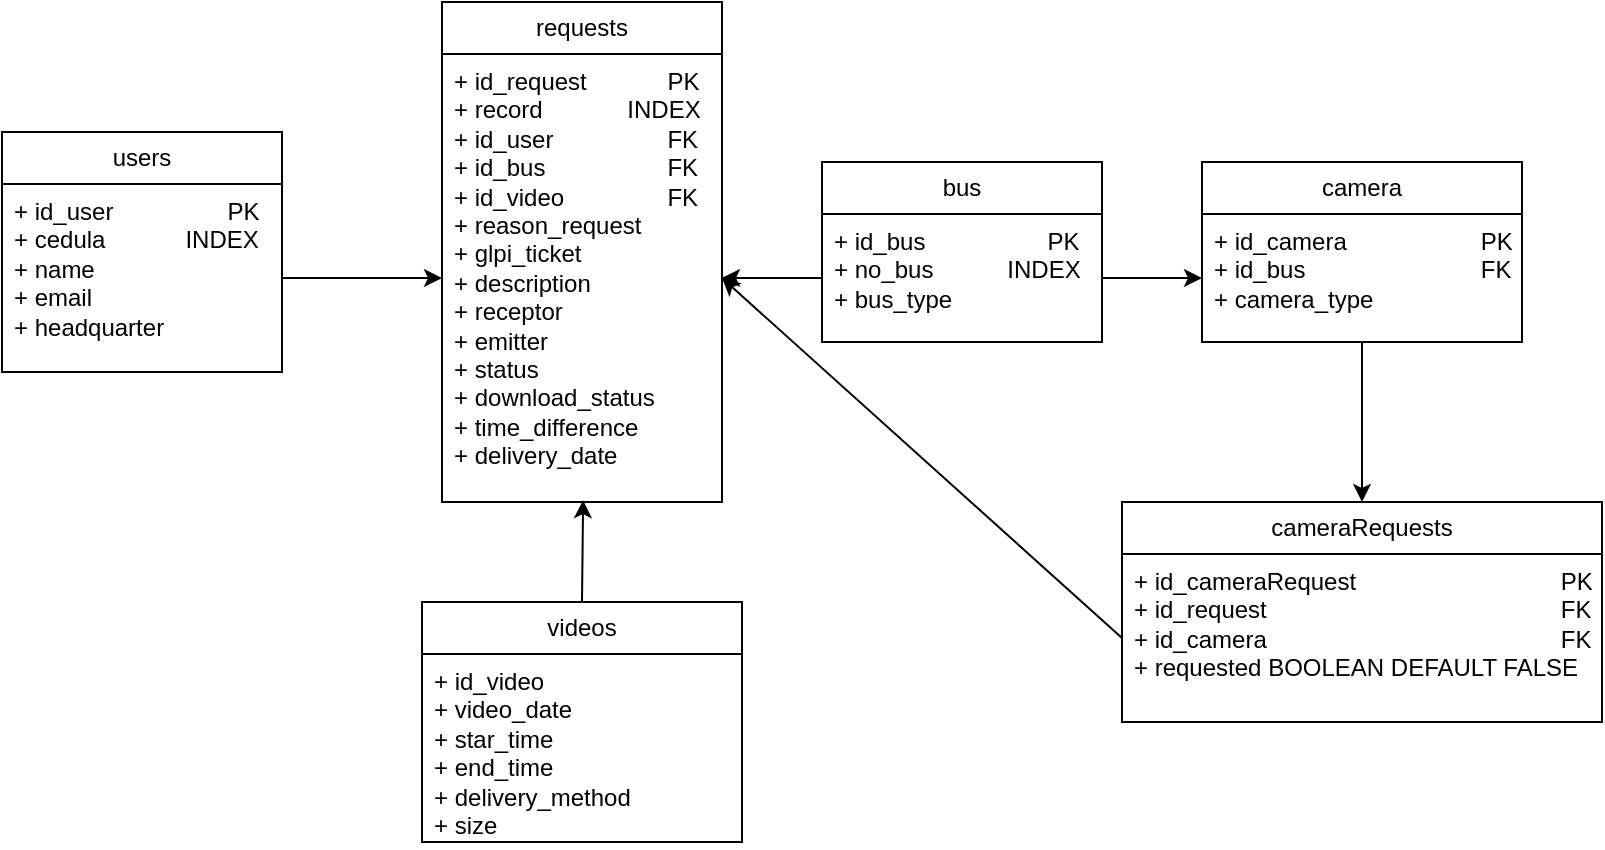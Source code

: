<mxfile version="24.7.6" pages="2">
  <diagram name="Página-1" id="bzmOz15OdiIKFPxjTbM2">
    <mxGraphModel dx="1643" dy="662" grid="1" gridSize="10" guides="1" tooltips="1" connect="1" arrows="1" fold="1" page="1" pageScale="1" pageWidth="827" pageHeight="1169" math="0" shadow="0">
      <root>
        <mxCell id="0" />
        <mxCell id="1" parent="0" />
        <mxCell id="CSMJHs-UybCk0gYDNLTq-1" value="users" style="swimlane;fontStyle=0;childLayout=stackLayout;horizontal=1;startSize=26;fillColor=none;horizontalStack=0;resizeParent=1;resizeParentMax=0;resizeLast=0;collapsible=1;marginBottom=0;whiteSpace=wrap;html=1;" parent="1" vertex="1">
          <mxGeometry x="170" y="65" width="140" height="120" as="geometry" />
        </mxCell>
        <mxCell id="CSMJHs-UybCk0gYDNLTq-2" value="+ id_user&lt;span style=&quot;white-space: pre;&quot;&gt;&#x9;&lt;/span&gt;&lt;span style=&quot;white-space: pre;&quot;&gt;&#x9;&lt;/span&gt;&lt;span style=&quot;white-space: pre;&quot;&gt;&#x9;&lt;/span&gt;PK&lt;div&gt;+ cedula&amp;nbsp; &amp;nbsp; &amp;nbsp; &amp;nbsp; &amp;nbsp; &amp;nbsp; INDEX&lt;/div&gt;&lt;div&gt;+ name&lt;/div&gt;&lt;div&gt;+ email&lt;/div&gt;&lt;div&gt;+ headquarter&lt;/div&gt;" style="text;strokeColor=none;fillColor=none;align=left;verticalAlign=top;spacingLeft=4;spacingRight=4;overflow=hidden;rotatable=0;points=[[0,0.5],[1,0.5]];portConstraint=eastwest;whiteSpace=wrap;html=1;" parent="CSMJHs-UybCk0gYDNLTq-1" vertex="1">
          <mxGeometry y="26" width="140" height="94" as="geometry" />
        </mxCell>
        <mxCell id="CSMJHs-UybCk0gYDNLTq-5" value="requests" style="swimlane;fontStyle=0;childLayout=stackLayout;horizontal=1;startSize=26;fillColor=none;horizontalStack=0;resizeParent=1;resizeParentMax=0;resizeLast=0;collapsible=1;marginBottom=0;whiteSpace=wrap;html=1;" parent="1" vertex="1">
          <mxGeometry x="390" width="140" height="250" as="geometry" />
        </mxCell>
        <mxCell id="CSMJHs-UybCk0gYDNLTq-6" value="+ id_request&lt;span style=&quot;white-space: pre;&quot;&gt;&#x9;&lt;/span&gt;&lt;span style=&quot;white-space: pre;&quot;&gt;&#x9;&lt;/span&gt;PK&lt;div&gt;+ record&lt;span style=&quot;white-space: pre;&quot;&gt;&#x9;&lt;/span&gt;&lt;span style=&quot;white-space: pre;&quot;&gt;&#x9;&lt;/span&gt;&amp;nbsp; INDEX&lt;/div&gt;&lt;div&gt;+ id_user&lt;span style=&quot;white-space: pre;&quot;&gt;&#x9;&lt;/span&gt;&lt;span style=&quot;white-space: pre;&quot;&gt;&#x9;&lt;span style=&quot;white-space: pre;&quot;&gt;&#x9;&lt;/span&gt;&lt;/span&gt;FK&lt;/div&gt;&lt;div&gt;+ id_bus&lt;span style=&quot;white-space: pre;&quot;&gt;&#x9;&lt;/span&gt;&lt;span style=&quot;white-space: pre;&quot;&gt;&#x9;&lt;span style=&quot;white-space: pre;&quot;&gt;&#x9;&lt;/span&gt;&lt;/span&gt;FK&lt;/div&gt;&lt;div&gt;+ id_video&lt;span style=&quot;white-space: pre;&quot;&gt;&#x9;&lt;/span&gt;&lt;span style=&quot;white-space: pre;&quot;&gt;&#x9;&lt;/span&gt;FK&lt;/div&gt;&lt;div&gt;+ reason_request&lt;/div&gt;&lt;div&gt;+ glpi_ticket&lt;/div&gt;&lt;div&gt;+ description&lt;/div&gt;&lt;div&gt;+&amp;nbsp;receptor&lt;/div&gt;&lt;div&gt;+&amp;nbsp;emitter&lt;/div&gt;&lt;div&gt;+ status&lt;/div&gt;&lt;div&gt;+ download_status&lt;/div&gt;&lt;div&gt;+ time_difference&lt;/div&gt;&lt;div&gt;+ delivery_date&lt;/div&gt;&lt;div&gt;&lt;br&gt;&lt;/div&gt;" style="text;strokeColor=none;fillColor=none;align=left;verticalAlign=top;spacingLeft=4;spacingRight=4;overflow=hidden;rotatable=0;points=[[0,0.5],[1,0.5]];portConstraint=eastwest;whiteSpace=wrap;html=1;" parent="CSMJHs-UybCk0gYDNLTq-5" vertex="1">
          <mxGeometry y="26" width="140" height="224" as="geometry" />
        </mxCell>
        <mxCell id="HkIc03lKfePEvZy9-LNn-1" value="bus" style="swimlane;fontStyle=0;childLayout=stackLayout;horizontal=1;startSize=26;fillColor=none;horizontalStack=0;resizeParent=1;resizeParentMax=0;resizeLast=0;collapsible=1;marginBottom=0;whiteSpace=wrap;html=1;" parent="1" vertex="1">
          <mxGeometry x="580" y="80" width="140" height="90" as="geometry" />
        </mxCell>
        <mxCell id="HkIc03lKfePEvZy9-LNn-2" value="+ id_bus&lt;span style=&quot;white-space: pre;&quot;&gt;&#x9;&lt;/span&gt;&lt;span style=&quot;white-space: pre;&quot;&gt;&#x9;&lt;/span&gt;&lt;span style=&quot;white-space: pre;&quot;&gt;&#x9;&lt;/span&gt;PK&lt;div&gt;+ no_bus&lt;span style=&quot;white-space: pre;&quot;&gt;&#x9;&lt;/span&gt;&lt;span style=&quot;white-space: pre;&quot;&gt;&#x9;&lt;/span&gt;&amp;nbsp; INDEX&lt;/div&gt;&lt;div&gt;+ bus_type&lt;/div&gt;" style="text;strokeColor=none;fillColor=none;align=left;verticalAlign=top;spacingLeft=4;spacingRight=4;overflow=hidden;rotatable=0;points=[[0,0.5],[1,0.5]];portConstraint=eastwest;whiteSpace=wrap;html=1;" parent="HkIc03lKfePEvZy9-LNn-1" vertex="1">
          <mxGeometry y="26" width="140" height="64" as="geometry" />
        </mxCell>
        <mxCell id="HkIc03lKfePEvZy9-LNn-3" value="camera" style="swimlane;fontStyle=0;childLayout=stackLayout;horizontal=1;startSize=26;fillColor=none;horizontalStack=0;resizeParent=1;resizeParentMax=0;resizeLast=0;collapsible=1;marginBottom=0;whiteSpace=wrap;html=1;" parent="1" vertex="1">
          <mxGeometry x="770" y="80" width="160" height="90" as="geometry" />
        </mxCell>
        <mxCell id="HkIc03lKfePEvZy9-LNn-4" value="+ id_camera&lt;span style=&quot;white-space: pre;&quot;&gt;&#x9;&lt;/span&gt;&lt;span style=&quot;white-space: pre;&quot;&gt;&#x9;&lt;/span&gt;&lt;span style=&quot;white-space: pre;&quot;&gt;&#x9;&lt;/span&gt;PK&lt;div&gt;+ id_bus&lt;span style=&quot;white-space: pre;&quot;&gt;&#x9;&lt;/span&gt;&lt;span style=&quot;white-space: pre;&quot;&gt;&#x9;&lt;/span&gt;&lt;span style=&quot;white-space: pre;&quot;&gt;&#x9;&lt;/span&gt;&lt;span style=&quot;white-space: pre;&quot;&gt;&#x9;&lt;/span&gt;FK&lt;/div&gt;&lt;div&gt;+ camera_type&lt;/div&gt;" style="text;strokeColor=none;fillColor=none;align=left;verticalAlign=top;spacingLeft=4;spacingRight=4;overflow=hidden;rotatable=0;points=[[0,0.5],[1,0.5]];portConstraint=eastwest;whiteSpace=wrap;html=1;" parent="HkIc03lKfePEvZy9-LNn-3" vertex="1">
          <mxGeometry y="26" width="160" height="64" as="geometry" />
        </mxCell>
        <mxCell id="HkIc03lKfePEvZy9-LNn-5" value="videos" style="swimlane;fontStyle=0;childLayout=stackLayout;horizontal=1;startSize=26;fillColor=none;horizontalStack=0;resizeParent=1;resizeParentMax=0;resizeLast=0;collapsible=1;marginBottom=0;whiteSpace=wrap;html=1;" parent="1" vertex="1">
          <mxGeometry x="380" y="300" width="160" height="120" as="geometry" />
        </mxCell>
        <mxCell id="HkIc03lKfePEvZy9-LNn-6" value="+ id_video&lt;div&gt;+ video_date&lt;/div&gt;&lt;div&gt;+ star_time&lt;/div&gt;&lt;div&gt;+ end_time&lt;/div&gt;&lt;div&gt;+ delivery_method&lt;/div&gt;&lt;div&gt;+ size&lt;/div&gt;" style="text;strokeColor=none;fillColor=none;align=left;verticalAlign=top;spacingLeft=4;spacingRight=4;overflow=hidden;rotatable=0;points=[[0,0.5],[1,0.5]];portConstraint=eastwest;whiteSpace=wrap;html=1;" parent="HkIc03lKfePEvZy9-LNn-5" vertex="1">
          <mxGeometry y="26" width="160" height="94" as="geometry" />
        </mxCell>
        <mxCell id="HkIc03lKfePEvZy9-LNn-8" value="" style="endArrow=classic;html=1;rounded=0;exitX=0;exitY=0.5;exitDx=0;exitDy=0;entryX=1;entryY=0.5;entryDx=0;entryDy=0;" parent="1" source="HkIc03lKfePEvZy9-LNn-2" target="CSMJHs-UybCk0gYDNLTq-6" edge="1">
          <mxGeometry width="50" height="50" relative="1" as="geometry">
            <mxPoint x="650" y="330" as="sourcePoint" />
            <mxPoint x="700" y="280" as="targetPoint" />
          </mxGeometry>
        </mxCell>
        <mxCell id="HkIc03lKfePEvZy9-LNn-11" value="" style="endArrow=classic;html=1;rounded=0;exitX=1;exitY=0.5;exitDx=0;exitDy=0;entryX=0;entryY=0.5;entryDx=0;entryDy=0;" parent="1" source="CSMJHs-UybCk0gYDNLTq-2" target="CSMJHs-UybCk0gYDNLTq-6" edge="1">
          <mxGeometry width="50" height="50" relative="1" as="geometry">
            <mxPoint x="430" y="200" as="sourcePoint" />
            <mxPoint x="480" y="150" as="targetPoint" />
          </mxGeometry>
        </mxCell>
        <mxCell id="HkIc03lKfePEvZy9-LNn-13" value="" style="endArrow=classic;html=1;rounded=0;exitX=0.5;exitY=0;exitDx=0;exitDy=0;entryX=0.504;entryY=0.996;entryDx=0;entryDy=0;entryPerimeter=0;" parent="1" source="HkIc03lKfePEvZy9-LNn-5" target="CSMJHs-UybCk0gYDNLTq-6" edge="1">
          <mxGeometry width="50" height="50" relative="1" as="geometry">
            <mxPoint x="430" y="200" as="sourcePoint" />
            <mxPoint x="450" y="270" as="targetPoint" />
          </mxGeometry>
        </mxCell>
        <mxCell id="HkIc03lKfePEvZy9-LNn-14" value="" style="endArrow=classic;html=1;rounded=0;entryX=0;entryY=0.5;entryDx=0;entryDy=0;exitX=1;exitY=0.5;exitDx=0;exitDy=0;" parent="1" source="HkIc03lKfePEvZy9-LNn-2" target="HkIc03lKfePEvZy9-LNn-4" edge="1">
          <mxGeometry width="50" height="50" relative="1" as="geometry">
            <mxPoint x="480" y="190" as="sourcePoint" />
            <mxPoint x="530" y="140" as="targetPoint" />
          </mxGeometry>
        </mxCell>
        <mxCell id="Hc8orW0EMglDo2kkM_6p-1" value="cameraRequests" style="swimlane;fontStyle=0;childLayout=stackLayout;horizontal=1;startSize=26;fillColor=none;horizontalStack=0;resizeParent=1;resizeParentMax=0;resizeLast=0;collapsible=1;marginBottom=0;whiteSpace=wrap;html=1;" parent="1" vertex="1">
          <mxGeometry x="730" y="250" width="240" height="110" as="geometry" />
        </mxCell>
        <mxCell id="Hc8orW0EMglDo2kkM_6p-2" value="+ id_cameraRequest&lt;span style=&quot;white-space: pre;&quot;&gt;&#x9;&lt;span style=&quot;white-space: pre;&quot;&gt;&#x9;&lt;/span&gt;&lt;span style=&quot;white-space: pre;&quot;&gt;&#x9;&lt;/span&gt;&lt;span style=&quot;white-space: pre;&quot;&gt;&#x9;&lt;/span&gt;&lt;/span&gt;PK&lt;div&gt;+ id_request&lt;span style=&quot;white-space: pre;&quot;&gt;&#x9;&lt;/span&gt;&lt;span style=&quot;white-space: pre;&quot;&gt;&#x9;&lt;/span&gt;&lt;span style=&quot;white-space: pre;&quot;&gt;&#x9;&lt;span style=&quot;white-space: pre;&quot;&gt;&#x9;&lt;/span&gt;&lt;span style=&quot;white-space: pre;&quot;&gt;&#x9;&lt;/span&gt;&lt;span style=&quot;white-space: pre;&quot;&gt;&#x9;&lt;/span&gt;&lt;/span&gt;FK&lt;/div&gt;&lt;div&gt;+ id_camera&lt;span style=&quot;white-space: pre;&quot;&gt;&#x9;&lt;/span&gt;&lt;span style=&quot;white-space: pre;&quot;&gt;&#x9;&lt;/span&gt;&lt;span style=&quot;white-space: pre;&quot;&gt;&#x9;&lt;span style=&quot;white-space: pre;&quot;&gt;&#x9;&lt;/span&gt;&lt;span style=&quot;white-space: pre;&quot;&gt;&#x9;&lt;/span&gt;&lt;span style=&quot;white-space: pre;&quot;&gt;&#x9;&lt;/span&gt;&lt;/span&gt;FK&lt;br&gt;&lt;/div&gt;&lt;div&gt;+ requested &lt;span class=&quot;hljs-type&quot;&gt;BOOLEAN&amp;nbsp;&lt;/span&gt;&lt;span class=&quot;hljs-keyword&quot;&gt;DEFAULT&lt;/span&gt; &lt;span class=&quot;hljs-literal&quot;&gt;FALSE&lt;/span&gt;&lt;br&gt;&lt;/div&gt;" style="text;strokeColor=none;fillColor=none;align=left;verticalAlign=top;spacingLeft=4;spacingRight=4;overflow=hidden;rotatable=0;points=[[0,0.5],[1,0.5]];portConstraint=eastwest;whiteSpace=wrap;html=1;" parent="Hc8orW0EMglDo2kkM_6p-1" vertex="1">
          <mxGeometry y="26" width="240" height="84" as="geometry" />
        </mxCell>
        <mxCell id="Hc8orW0EMglDo2kkM_6p-3" value="" style="endArrow=classic;html=1;rounded=0;entryX=0.5;entryY=0;entryDx=0;entryDy=0;exitX=0.5;exitY=1;exitDx=0;exitDy=0;exitPerimeter=0;" parent="1" source="HkIc03lKfePEvZy9-LNn-4" target="Hc8orW0EMglDo2kkM_6p-1" edge="1">
          <mxGeometry width="50" height="50" relative="1" as="geometry">
            <mxPoint x="850" y="190" as="sourcePoint" />
            <mxPoint x="780" y="148" as="targetPoint" />
          </mxGeometry>
        </mxCell>
        <mxCell id="Hc8orW0EMglDo2kkM_6p-4" value="" style="endArrow=classic;html=1;rounded=0;entryX=1;entryY=0.5;entryDx=0;entryDy=0;exitX=0;exitY=0.5;exitDx=0;exitDy=0;" parent="1" source="Hc8orW0EMglDo2kkM_6p-2" target="CSMJHs-UybCk0gYDNLTq-6" edge="1">
          <mxGeometry width="50" height="50" relative="1" as="geometry">
            <mxPoint x="860" y="180" as="sourcePoint" />
            <mxPoint x="860" y="260" as="targetPoint" />
          </mxGeometry>
        </mxCell>
      </root>
    </mxGraphModel>
  </diagram>
  <diagram id="rrvfTIkHF6q_k4EDH2F8" name="Página-2">
    <mxGraphModel dx="939" dy="378" grid="1" gridSize="10" guides="1" tooltips="1" connect="1" arrows="1" fold="1" page="1" pageScale="1" pageWidth="827" pageHeight="1169" math="0" shadow="0">
      <root>
        <mxCell id="0" />
        <mxCell id="1" parent="0" />
        <mxCell id="Oew_Sx50z2HTVWBSwtXO-1" value="&lt;font style=&quot;font-size: 14px;&quot;&gt;Se le pide una base de datos para guardar usuarios y sus mascotas&lt;br&gt;personas&lt;br&gt;- cedula, nombre, apellido, edad, ciudad&lt;/font&gt;&lt;div&gt;&lt;font style=&quot;font-size: 14px;&quot;&gt;mascotas&lt;br&gt;&lt;/font&gt;&lt;/div&gt;&lt;div&gt;&lt;font style=&quot;font-size: 14px;&quot;&gt;- nombre, edad, sexo, raza.&lt;/font&gt;&lt;/div&gt;" style="text;html=1;whiteSpace=wrap;overflow=hidden;rounded=0;" vertex="1" parent="1">
          <mxGeometry x="330" y="60" width="630" height="110" as="geometry" />
        </mxCell>
        <mxCell id="Px4XPMo7TP8S722l36lc-1" value="PERSONA" style="swimlane;fontStyle=0;childLayout=stackLayout;horizontal=1;startSize=20;fillColor=none;horizontalStack=0;resizeParent=1;resizeParentMax=0;resizeLast=0;collapsible=1;marginBottom=0;whiteSpace=wrap;html=1;" vertex="1" parent="1">
          <mxGeometry x="414" y="330" width="140" height="120" as="geometry" />
        </mxCell>
        <mxCell id="Px4XPMo7TP8S722l36lc-2" value="+ id_persona&lt;div&gt;+ cedula&lt;/div&gt;&lt;div&gt;+ nombre&lt;/div&gt;&lt;div&gt;+ apellido&lt;/div&gt;&lt;div&gt;+ edad&lt;/div&gt;&lt;div&gt;+ciudad&lt;/div&gt;" style="text;strokeColor=none;fillColor=none;align=left;verticalAlign=top;spacingLeft=4;spacingRight=4;overflow=hidden;rotatable=0;points=[[0,0.5],[1,0.5]];portConstraint=eastwest;whiteSpace=wrap;html=1;" vertex="1" parent="Px4XPMo7TP8S722l36lc-1">
          <mxGeometry y="20" width="140" height="100" as="geometry" />
        </mxCell>
        <mxCell id="Px4XPMo7TP8S722l36lc-5" value="MASCOTA" style="swimlane;fontStyle=0;childLayout=stackLayout;horizontal=1;startSize=20;fillColor=none;horizontalStack=0;resizeParent=1;resizeParentMax=0;resizeLast=0;collapsible=1;marginBottom=0;whiteSpace=wrap;html=1;" vertex="1" parent="1">
          <mxGeometry x="630" y="330" width="140" height="160" as="geometry" />
        </mxCell>
        <mxCell id="Px4XPMo7TP8S722l36lc-6" value="+ id_mascota&lt;div&gt;+ id_persona&lt;br&gt;&lt;div&gt;+nombre&lt;/div&gt;&lt;div&gt;+ edad&lt;/div&gt;&lt;div&gt;+ sexo&lt;/div&gt;&lt;div&gt;+ raza&lt;/div&gt;&lt;/div&gt;&lt;div&gt;+ fecha nacimiento&lt;/div&gt;&lt;div&gt;+ esterilizado&lt;/div&gt;" style="text;strokeColor=none;fillColor=none;align=left;verticalAlign=top;spacingLeft=4;spacingRight=4;overflow=hidden;rotatable=0;points=[[0,0.5],[1,0.5]];portConstraint=eastwest;whiteSpace=wrap;html=1;" vertex="1" parent="Px4XPMo7TP8S722l36lc-5">
          <mxGeometry y="20" width="140" height="140" as="geometry" />
        </mxCell>
        <mxCell id="Px4XPMo7TP8S722l36lc-7" value="" style="endArrow=classic;html=1;rounded=0;entryX=0;entryY=0.5;entryDx=0;entryDy=0;exitX=1;exitY=0.5;exitDx=0;exitDy=0;" edge="1" parent="1" source="Px4XPMo7TP8S722l36lc-2" target="Px4XPMo7TP8S722l36lc-6">
          <mxGeometry width="50" height="50" relative="1" as="geometry">
            <mxPoint x="550" y="200" as="sourcePoint" />
            <mxPoint x="440" y="210" as="targetPoint" />
          </mxGeometry>
        </mxCell>
      </root>
    </mxGraphModel>
  </diagram>
</mxfile>
